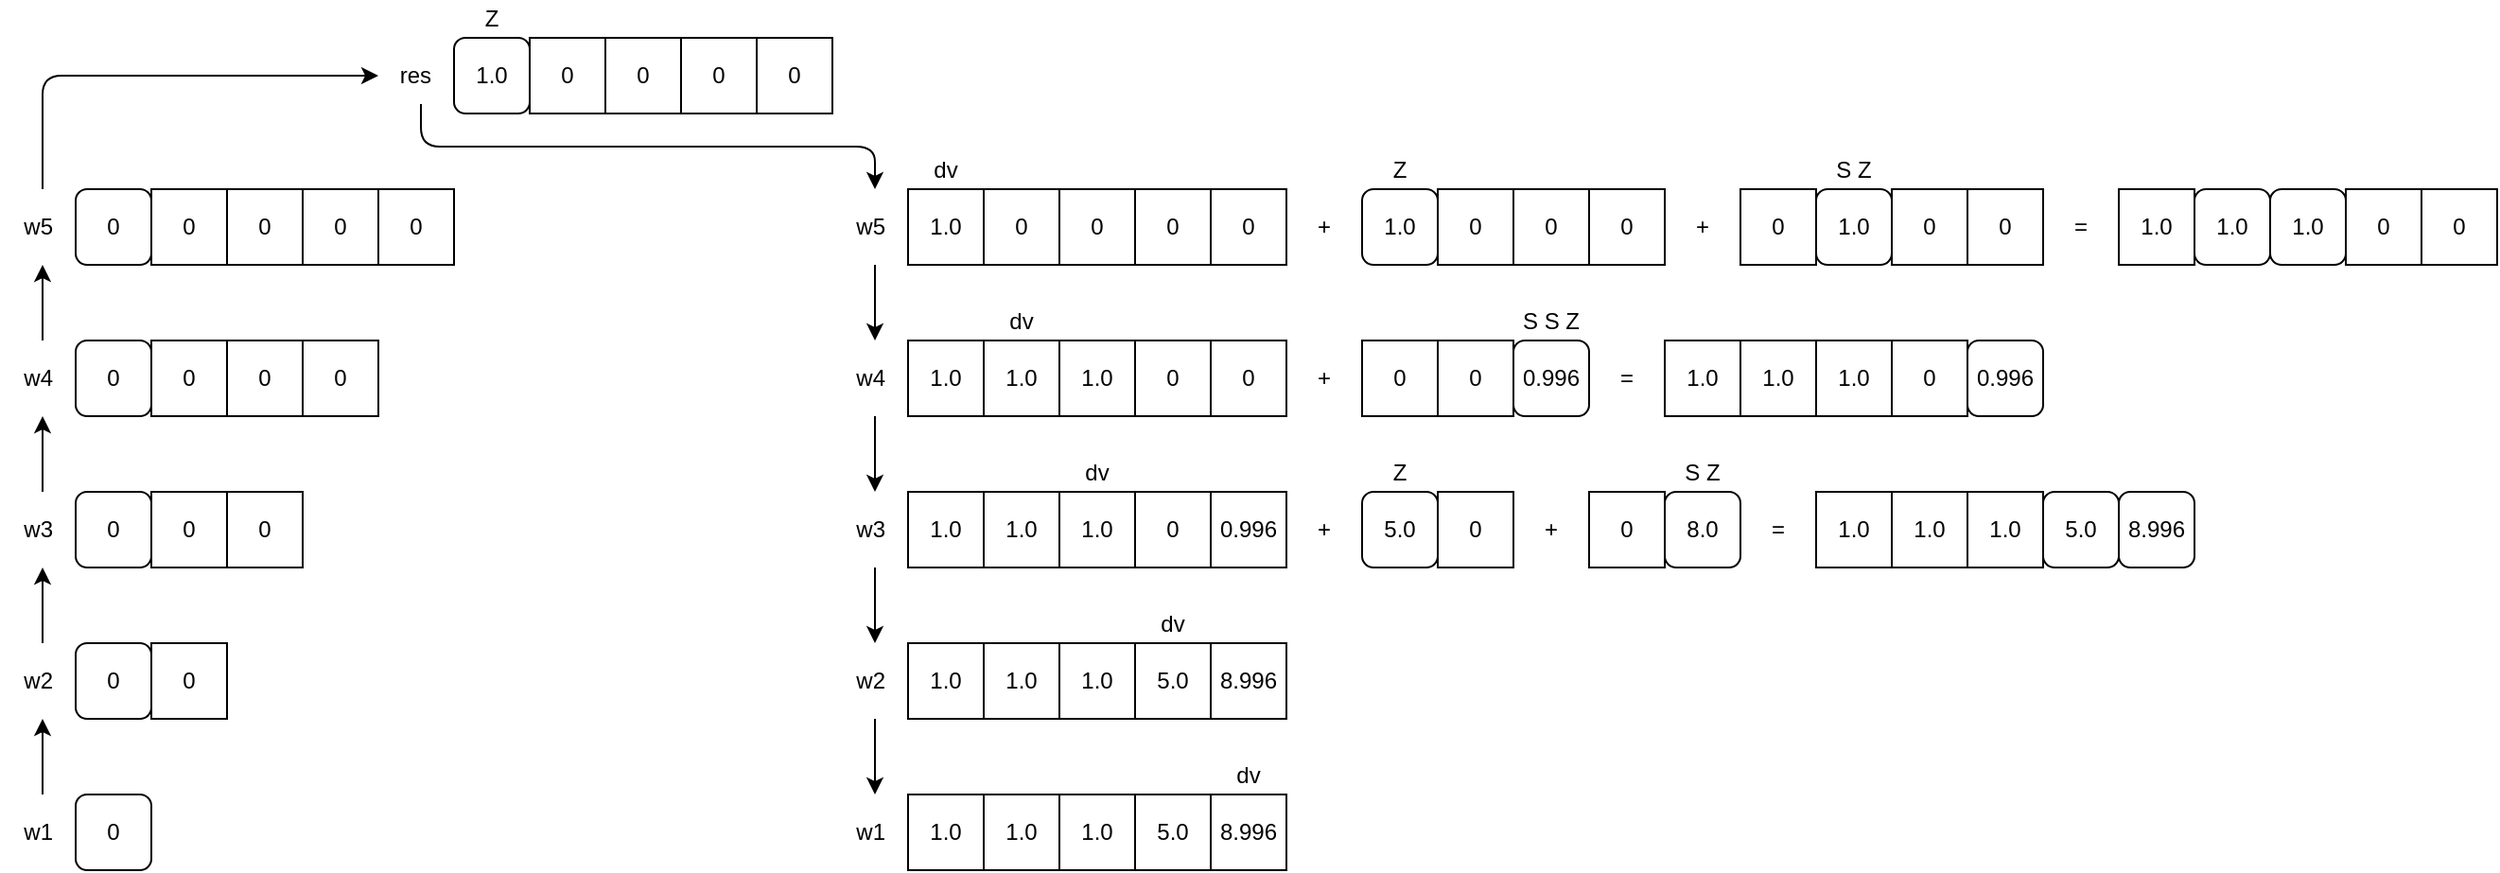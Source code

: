 <mxfile version="20.3.0" type="device"><diagram id="C_1qqC6uZkShBAGtgZdu" name="Page-1"><mxGraphModel dx="1522" dy="847" grid="1" gridSize="10" guides="1" tooltips="1" connect="1" arrows="1" fold="1" page="0" pageScale="1" pageWidth="827" pageHeight="1169" math="0" shadow="0"><root><mxCell id="0"/><mxCell id="1" parent="0"/><mxCell id="eteqU0HgmW_uJUuoErZB-49" style="edgeStyle=orthogonalEdgeStyle;rounded=1;orthogonalLoop=1;jettySize=auto;html=1;exitX=0.75;exitY=0;exitDx=0;exitDy=0;entryX=0.75;entryY=1;entryDx=0;entryDy=0;" edge="1" parent="1" source="eteqU0HgmW_uJUuoErZB-3" target="eteqU0HgmW_uJUuoErZB-5"><mxGeometry relative="1" as="geometry"/></mxCell><mxCell id="eteqU0HgmW_uJUuoErZB-3" value="w1" style="text;html=1;strokeColor=none;fillColor=none;align=right;verticalAlign=middle;whiteSpace=wrap;rounded=0;" vertex="1" parent="1"><mxGeometry x="-200" y="640" width="30" height="40" as="geometry"/></mxCell><mxCell id="eteqU0HgmW_uJUuoErZB-4" value="0" style="rounded=0;whiteSpace=wrap;html=1;" vertex="1" parent="1"><mxGeometry x="-120" y="560" width="40" height="40" as="geometry"/></mxCell><mxCell id="eteqU0HgmW_uJUuoErZB-50" style="edgeStyle=orthogonalEdgeStyle;rounded=1;orthogonalLoop=1;jettySize=auto;html=1;exitX=0.75;exitY=0;exitDx=0;exitDy=0;entryX=0.75;entryY=1;entryDx=0;entryDy=0;" edge="1" parent="1" source="eteqU0HgmW_uJUuoErZB-5" target="eteqU0HgmW_uJUuoErZB-7"><mxGeometry relative="1" as="geometry"/></mxCell><mxCell id="eteqU0HgmW_uJUuoErZB-5" value="w2" style="text;html=1;strokeColor=none;fillColor=none;align=right;verticalAlign=middle;whiteSpace=wrap;rounded=0;" vertex="1" parent="1"><mxGeometry x="-200" y="560" width="30" height="40" as="geometry"/></mxCell><mxCell id="eteqU0HgmW_uJUuoErZB-6" value="0" style="rounded=0;whiteSpace=wrap;html=1;" vertex="1" parent="1"><mxGeometry x="-120" y="480" width="40" height="40" as="geometry"/></mxCell><mxCell id="eteqU0HgmW_uJUuoErZB-51" style="edgeStyle=orthogonalEdgeStyle;rounded=1;orthogonalLoop=1;jettySize=auto;html=1;exitX=0.75;exitY=0;exitDx=0;exitDy=0;entryX=0.75;entryY=1;entryDx=0;entryDy=0;" edge="1" parent="1" source="eteqU0HgmW_uJUuoErZB-7" target="eteqU0HgmW_uJUuoErZB-9"><mxGeometry relative="1" as="geometry"/></mxCell><mxCell id="eteqU0HgmW_uJUuoErZB-7" value="w3" style="text;html=1;strokeColor=none;fillColor=none;align=right;verticalAlign=middle;whiteSpace=wrap;rounded=0;" vertex="1" parent="1"><mxGeometry x="-200" y="480" width="30" height="40" as="geometry"/></mxCell><mxCell id="eteqU0HgmW_uJUuoErZB-8" value="0" style="rounded=0;whiteSpace=wrap;html=1;" vertex="1" parent="1"><mxGeometry x="-120" y="400" width="40" height="40" as="geometry"/></mxCell><mxCell id="eteqU0HgmW_uJUuoErZB-52" style="edgeStyle=orthogonalEdgeStyle;rounded=1;orthogonalLoop=1;jettySize=auto;html=1;exitX=0.75;exitY=0;exitDx=0;exitDy=0;entryX=0.75;entryY=1;entryDx=0;entryDy=0;" edge="1" parent="1" source="eteqU0HgmW_uJUuoErZB-9" target="eteqU0HgmW_uJUuoErZB-11"><mxGeometry relative="1" as="geometry"/></mxCell><mxCell id="eteqU0HgmW_uJUuoErZB-9" value="w4" style="text;html=1;strokeColor=none;fillColor=none;align=right;verticalAlign=middle;whiteSpace=wrap;rounded=0;" vertex="1" parent="1"><mxGeometry x="-200" y="400" width="30" height="40" as="geometry"/></mxCell><mxCell id="eteqU0HgmW_uJUuoErZB-10" value="0" style="rounded=0;whiteSpace=wrap;html=1;" vertex="1" parent="1"><mxGeometry x="-120" y="320" width="40" height="40" as="geometry"/></mxCell><mxCell id="eteqU0HgmW_uJUuoErZB-53" style="edgeStyle=orthogonalEdgeStyle;rounded=1;orthogonalLoop=1;jettySize=auto;html=1;exitX=0.75;exitY=0;exitDx=0;exitDy=0;entryX=0;entryY=0.5;entryDx=0;entryDy=0;" edge="1" parent="1" source="eteqU0HgmW_uJUuoErZB-11" target="eteqU0HgmW_uJUuoErZB-35"><mxGeometry relative="1" as="geometry"/></mxCell><mxCell id="eteqU0HgmW_uJUuoErZB-11" value="w5" style="text;html=1;strokeColor=none;fillColor=none;align=right;verticalAlign=middle;whiteSpace=wrap;rounded=0;" vertex="1" parent="1"><mxGeometry x="-200" y="320" width="30" height="40" as="geometry"/></mxCell><mxCell id="eteqU0HgmW_uJUuoErZB-14" value="0" style="rounded=1;whiteSpace=wrap;html=1;" vertex="1" parent="1"><mxGeometry x="-160" y="640" width="40" height="40" as="geometry"/></mxCell><mxCell id="eteqU0HgmW_uJUuoErZB-15" value="0" style="rounded=1;whiteSpace=wrap;html=1;" vertex="1" parent="1"><mxGeometry x="-160" y="560" width="40" height="40" as="geometry"/></mxCell><mxCell id="eteqU0HgmW_uJUuoErZB-16" value="0" style="rounded=0;whiteSpace=wrap;html=1;" vertex="1" parent="1"><mxGeometry x="-80" y="480" width="40" height="40" as="geometry"/></mxCell><mxCell id="eteqU0HgmW_uJUuoErZB-17" value="0" style="rounded=0;whiteSpace=wrap;html=1;" vertex="1" parent="1"><mxGeometry x="-80" y="400" width="40" height="40" as="geometry"/></mxCell><mxCell id="eteqU0HgmW_uJUuoErZB-18" value="0" style="rounded=0;whiteSpace=wrap;html=1;" vertex="1" parent="1"><mxGeometry x="-80" y="320" width="40" height="40" as="geometry"/></mxCell><mxCell id="eteqU0HgmW_uJUuoErZB-19" value="0" style="rounded=0;whiteSpace=wrap;html=1;" vertex="1" parent="1"><mxGeometry x="-40" y="400" width="40" height="40" as="geometry"/></mxCell><mxCell id="eteqU0HgmW_uJUuoErZB-20" value="0" style="rounded=0;whiteSpace=wrap;html=1;" vertex="1" parent="1"><mxGeometry x="-40" y="320" width="40" height="40" as="geometry"/></mxCell><mxCell id="eteqU0HgmW_uJUuoErZB-21" value="0" style="rounded=0;whiteSpace=wrap;html=1;" vertex="1" parent="1"><mxGeometry y="320" width="40" height="40" as="geometry"/></mxCell><mxCell id="eteqU0HgmW_uJUuoErZB-22" value="0" style="rounded=1;whiteSpace=wrap;html=1;" vertex="1" parent="1"><mxGeometry x="-160" y="480" width="40" height="40" as="geometry"/></mxCell><mxCell id="eteqU0HgmW_uJUuoErZB-23" value="0" style="rounded=1;whiteSpace=wrap;html=1;" vertex="1" parent="1"><mxGeometry x="-160" y="400" width="40" height="40" as="geometry"/></mxCell><mxCell id="eteqU0HgmW_uJUuoErZB-24" value="0" style="rounded=1;whiteSpace=wrap;html=1;" vertex="1" parent="1"><mxGeometry x="-160" y="320" width="40" height="40" as="geometry"/></mxCell><mxCell id="eteqU0HgmW_uJUuoErZB-54" style="edgeStyle=orthogonalEdgeStyle;rounded=1;orthogonalLoop=1;jettySize=auto;html=1;exitX=0.75;exitY=1;exitDx=0;exitDy=0;entryX=0.75;entryY=0;entryDx=0;entryDy=0;" edge="1" parent="1" source="eteqU0HgmW_uJUuoErZB-35" target="eteqU0HgmW_uJUuoErZB-43"><mxGeometry relative="1" as="geometry"/></mxCell><mxCell id="eteqU0HgmW_uJUuoErZB-35" value="res" style="text;html=1;strokeColor=none;fillColor=none;align=right;verticalAlign=middle;whiteSpace=wrap;rounded=0;" vertex="1" parent="1"><mxGeometry y="245" width="30" height="30" as="geometry"/></mxCell><mxCell id="eteqU0HgmW_uJUuoErZB-36" value="Z" style="text;html=1;strokeColor=none;fillColor=none;align=center;verticalAlign=middle;whiteSpace=wrap;rounded=0;" vertex="1" parent="1"><mxGeometry x="30" y="220" width="60" height="20" as="geometry"/></mxCell><mxCell id="eteqU0HgmW_uJUuoErZB-37" value="0" style="rounded=0;whiteSpace=wrap;html=1;" vertex="1" parent="1"><mxGeometry x="80" y="240" width="40" height="40" as="geometry"/></mxCell><mxCell id="eteqU0HgmW_uJUuoErZB-38" value="0" style="rounded=0;whiteSpace=wrap;html=1;" vertex="1" parent="1"><mxGeometry x="120" y="240" width="40" height="40" as="geometry"/></mxCell><mxCell id="eteqU0HgmW_uJUuoErZB-39" value="0" style="rounded=0;whiteSpace=wrap;html=1;" vertex="1" parent="1"><mxGeometry x="160" y="240" width="40" height="40" as="geometry"/></mxCell><mxCell id="eteqU0HgmW_uJUuoErZB-40" value="0" style="rounded=0;whiteSpace=wrap;html=1;" vertex="1" parent="1"><mxGeometry x="200" y="240" width="40" height="40" as="geometry"/></mxCell><mxCell id="eteqU0HgmW_uJUuoErZB-41" value="1.0" style="rounded=1;whiteSpace=wrap;html=1;" vertex="1" parent="1"><mxGeometry x="40" y="240" width="40" height="40" as="geometry"/></mxCell><mxCell id="eteqU0HgmW_uJUuoErZB-42" value="0" style="rounded=0;whiteSpace=wrap;html=1;" vertex="1" parent="1"><mxGeometry x="320" y="320" width="40" height="40" as="geometry"/></mxCell><mxCell id="eteqU0HgmW_uJUuoErZB-79" style="edgeStyle=orthogonalEdgeStyle;rounded=1;orthogonalLoop=1;jettySize=auto;html=1;exitX=0.75;exitY=1;exitDx=0;exitDy=0;entryX=0.75;entryY=0;entryDx=0;entryDy=0;" edge="1" parent="1" source="eteqU0HgmW_uJUuoErZB-43" target="eteqU0HgmW_uJUuoErZB-78"><mxGeometry relative="1" as="geometry"/></mxCell><mxCell id="eteqU0HgmW_uJUuoErZB-43" value="w5" style="text;html=1;strokeColor=none;fillColor=none;align=right;verticalAlign=middle;whiteSpace=wrap;rounded=0;" vertex="1" parent="1"><mxGeometry x="240" y="320" width="30" height="40" as="geometry"/></mxCell><mxCell id="eteqU0HgmW_uJUuoErZB-44" value="0" style="rounded=0;whiteSpace=wrap;html=1;" vertex="1" parent="1"><mxGeometry x="360" y="320" width="40" height="40" as="geometry"/></mxCell><mxCell id="eteqU0HgmW_uJUuoErZB-45" value="0" style="rounded=0;whiteSpace=wrap;html=1;" vertex="1" parent="1"><mxGeometry x="400" y="320" width="40" height="40" as="geometry"/></mxCell><mxCell id="eteqU0HgmW_uJUuoErZB-46" value="0" style="rounded=0;whiteSpace=wrap;html=1;" vertex="1" parent="1"><mxGeometry x="440" y="320" width="40" height="40" as="geometry"/></mxCell><mxCell id="eteqU0HgmW_uJUuoErZB-47" value="1.0" style="rounded=0;whiteSpace=wrap;html=1;" vertex="1" parent="1"><mxGeometry x="280" y="320" width="40" height="40" as="geometry"/></mxCell><mxCell id="eteqU0HgmW_uJUuoErZB-55" value="1.0" style="rounded=1;whiteSpace=wrap;html=1;" vertex="1" parent="1"><mxGeometry x="520" y="320" width="40" height="40" as="geometry"/></mxCell><mxCell id="eteqU0HgmW_uJUuoErZB-56" value="0" style="rounded=0;whiteSpace=wrap;html=1;" vertex="1" parent="1"><mxGeometry x="560" y="320" width="40" height="40" as="geometry"/></mxCell><mxCell id="eteqU0HgmW_uJUuoErZB-57" value="0" style="rounded=0;whiteSpace=wrap;html=1;" vertex="1" parent="1"><mxGeometry x="600" y="320" width="40" height="40" as="geometry"/></mxCell><mxCell id="eteqU0HgmW_uJUuoErZB-58" value="0" style="rounded=0;whiteSpace=wrap;html=1;" vertex="1" parent="1"><mxGeometry x="640" y="320" width="40" height="40" as="geometry"/></mxCell><mxCell id="eteqU0HgmW_uJUuoErZB-60" value="1.0" style="rounded=1;whiteSpace=wrap;html=1;" vertex="1" parent="1"><mxGeometry x="760" y="320" width="40" height="40" as="geometry"/></mxCell><mxCell id="eteqU0HgmW_uJUuoErZB-61" value="0" style="rounded=0;whiteSpace=wrap;html=1;" vertex="1" parent="1"><mxGeometry x="800" y="320" width="40" height="40" as="geometry"/></mxCell><mxCell id="eteqU0HgmW_uJUuoErZB-62" value="0" style="rounded=0;whiteSpace=wrap;html=1;" vertex="1" parent="1"><mxGeometry x="840" y="320" width="40" height="40" as="geometry"/></mxCell><mxCell id="eteqU0HgmW_uJUuoErZB-64" value="0" style="rounded=0;whiteSpace=wrap;html=1;" vertex="1" parent="1"><mxGeometry x="720" y="320" width="40" height="40" as="geometry"/></mxCell><mxCell id="eteqU0HgmW_uJUuoErZB-66" value="+" style="text;html=1;strokeColor=none;fillColor=none;align=center;verticalAlign=middle;whiteSpace=wrap;rounded=0;" vertex="1" parent="1"><mxGeometry x="480" y="325" width="40" height="30" as="geometry"/></mxCell><mxCell id="eteqU0HgmW_uJUuoErZB-67" value="+" style="text;html=1;strokeColor=none;fillColor=none;align=center;verticalAlign=middle;whiteSpace=wrap;rounded=0;" vertex="1" parent="1"><mxGeometry x="680" y="325" width="40" height="30" as="geometry"/></mxCell><mxCell id="eteqU0HgmW_uJUuoErZB-68" value="dv" style="text;html=1;strokeColor=none;fillColor=none;align=center;verticalAlign=middle;whiteSpace=wrap;rounded=0;" vertex="1" parent="1"><mxGeometry x="280" y="300" width="40" height="20" as="geometry"/></mxCell><mxCell id="eteqU0HgmW_uJUuoErZB-69" value="Z" style="text;html=1;strokeColor=none;fillColor=none;align=center;verticalAlign=middle;whiteSpace=wrap;rounded=0;" vertex="1" parent="1"><mxGeometry x="520" y="300" width="40" height="20" as="geometry"/></mxCell><mxCell id="eteqU0HgmW_uJUuoErZB-70" value="S Z" style="text;html=1;strokeColor=none;fillColor=none;align=center;verticalAlign=middle;whiteSpace=wrap;rounded=0;" vertex="1" parent="1"><mxGeometry x="760" y="300" width="40" height="20" as="geometry"/></mxCell><mxCell id="eteqU0HgmW_uJUuoErZB-71" value="=" style="text;html=1;strokeColor=none;fillColor=none;align=center;verticalAlign=middle;whiteSpace=wrap;rounded=0;" vertex="1" parent="1"><mxGeometry x="880" y="325" width="40" height="30" as="geometry"/></mxCell><mxCell id="eteqU0HgmW_uJUuoErZB-72" value="1.0" style="rounded=1;whiteSpace=wrap;html=1;" vertex="1" parent="1"><mxGeometry x="960" y="320" width="40" height="40" as="geometry"/></mxCell><mxCell id="eteqU0HgmW_uJUuoErZB-73" value="1.0" style="rounded=1;whiteSpace=wrap;html=1;" vertex="1" parent="1"><mxGeometry x="1000" y="320" width="40" height="40" as="geometry"/></mxCell><mxCell id="eteqU0HgmW_uJUuoErZB-74" value="0" style="rounded=0;whiteSpace=wrap;html=1;" vertex="1" parent="1"><mxGeometry x="1040" y="320" width="40" height="40" as="geometry"/></mxCell><mxCell id="eteqU0HgmW_uJUuoErZB-75" value="0" style="rounded=0;whiteSpace=wrap;html=1;" vertex="1" parent="1"><mxGeometry x="1080" y="320" width="40" height="40" as="geometry"/></mxCell><mxCell id="eteqU0HgmW_uJUuoErZB-76" value="1.0" style="rounded=0;whiteSpace=wrap;html=1;" vertex="1" parent="1"><mxGeometry x="920" y="320" width="40" height="40" as="geometry"/></mxCell><mxCell id="eteqU0HgmW_uJUuoErZB-103" style="edgeStyle=orthogonalEdgeStyle;rounded=1;orthogonalLoop=1;jettySize=auto;html=1;exitX=0.75;exitY=1;exitDx=0;exitDy=0;entryX=0.75;entryY=0;entryDx=0;entryDy=0;" edge="1" parent="1" source="eteqU0HgmW_uJUuoErZB-78" target="eteqU0HgmW_uJUuoErZB-102"><mxGeometry relative="1" as="geometry"/></mxCell><mxCell id="eteqU0HgmW_uJUuoErZB-78" value="w4" style="text;html=1;strokeColor=none;fillColor=none;align=right;verticalAlign=middle;whiteSpace=wrap;rounded=0;" vertex="1" parent="1"><mxGeometry x="240" y="400" width="30" height="40" as="geometry"/></mxCell><mxCell id="eteqU0HgmW_uJUuoErZB-80" value="1.0" style="rounded=0;whiteSpace=wrap;html=1;" vertex="1" parent="1"><mxGeometry x="320" y="400" width="40" height="40" as="geometry"/></mxCell><mxCell id="eteqU0HgmW_uJUuoErZB-81" value="1.0" style="rounded=0;whiteSpace=wrap;html=1;" vertex="1" parent="1"><mxGeometry x="360" y="400" width="40" height="40" as="geometry"/></mxCell><mxCell id="eteqU0HgmW_uJUuoErZB-82" value="0" style="rounded=0;whiteSpace=wrap;html=1;" vertex="1" parent="1"><mxGeometry x="400" y="400" width="40" height="40" as="geometry"/></mxCell><mxCell id="eteqU0HgmW_uJUuoErZB-83" value="0" style="rounded=0;whiteSpace=wrap;html=1;" vertex="1" parent="1"><mxGeometry x="440" y="400" width="40" height="40" as="geometry"/></mxCell><mxCell id="eteqU0HgmW_uJUuoErZB-84" value="1.0" style="rounded=0;whiteSpace=wrap;html=1;" vertex="1" parent="1"><mxGeometry x="280" y="400" width="40" height="40" as="geometry"/></mxCell><mxCell id="eteqU0HgmW_uJUuoErZB-85" value="dv" style="text;html=1;strokeColor=none;fillColor=none;align=center;verticalAlign=middle;whiteSpace=wrap;rounded=0;" vertex="1" parent="1"><mxGeometry x="320" y="380" width="40" height="20" as="geometry"/></mxCell><mxCell id="eteqU0HgmW_uJUuoErZB-86" value="0" style="rounded=0;whiteSpace=wrap;html=1;" vertex="1" parent="1"><mxGeometry x="560" y="400" width="40" height="40" as="geometry"/></mxCell><mxCell id="eteqU0HgmW_uJUuoErZB-87" value="0.996" style="rounded=1;whiteSpace=wrap;html=1;" vertex="1" parent="1"><mxGeometry x="600" y="400" width="40" height="40" as="geometry"/></mxCell><mxCell id="eteqU0HgmW_uJUuoErZB-88" value="0" style="rounded=0;whiteSpace=wrap;html=1;" vertex="1" parent="1"><mxGeometry x="520" y="400" width="40" height="40" as="geometry"/></mxCell><mxCell id="eteqU0HgmW_uJUuoErZB-89" value="+" style="text;html=1;strokeColor=none;fillColor=none;align=center;verticalAlign=middle;whiteSpace=wrap;rounded=0;" vertex="1" parent="1"><mxGeometry x="480" y="405" width="40" height="30" as="geometry"/></mxCell><mxCell id="eteqU0HgmW_uJUuoErZB-90" value="S S Z" style="text;html=1;strokeColor=none;fillColor=none;align=center;verticalAlign=middle;whiteSpace=wrap;rounded=0;" vertex="1" parent="1"><mxGeometry x="600" y="380" width="40" height="20" as="geometry"/></mxCell><mxCell id="eteqU0HgmW_uJUuoErZB-91" value="=" style="text;html=1;strokeColor=none;fillColor=none;align=center;verticalAlign=middle;whiteSpace=wrap;rounded=0;" vertex="1" parent="1"><mxGeometry x="640" y="405" width="40" height="30" as="geometry"/></mxCell><mxCell id="eteqU0HgmW_uJUuoErZB-92" value="1.0" style="rounded=0;whiteSpace=wrap;html=1;" vertex="1" parent="1"><mxGeometry x="720" y="400" width="40" height="40" as="geometry"/></mxCell><mxCell id="eteqU0HgmW_uJUuoErZB-93" value="1.0" style="rounded=0;whiteSpace=wrap;html=1;" vertex="1" parent="1"><mxGeometry x="760" y="400" width="40" height="40" as="geometry"/></mxCell><mxCell id="eteqU0HgmW_uJUuoErZB-94" value="0" style="rounded=0;whiteSpace=wrap;html=1;" vertex="1" parent="1"><mxGeometry x="800" y="400" width="40" height="40" as="geometry"/></mxCell><mxCell id="eteqU0HgmW_uJUuoErZB-95" value="0.996" style="rounded=1;whiteSpace=wrap;html=1;" vertex="1" parent="1"><mxGeometry x="840" y="400" width="40" height="40" as="geometry"/></mxCell><mxCell id="eteqU0HgmW_uJUuoErZB-96" value="1.0" style="rounded=0;whiteSpace=wrap;html=1;" vertex="1" parent="1"><mxGeometry x="680" y="400" width="40" height="40" as="geometry"/></mxCell><mxCell id="eteqU0HgmW_uJUuoErZB-97" value="1.0" style="rounded=0;whiteSpace=wrap;html=1;" vertex="1" parent="1"><mxGeometry x="320" y="480" width="40" height="40" as="geometry"/></mxCell><mxCell id="eteqU0HgmW_uJUuoErZB-98" value="1.0" style="rounded=0;whiteSpace=wrap;html=1;" vertex="1" parent="1"><mxGeometry x="360" y="480" width="40" height="40" as="geometry"/></mxCell><mxCell id="eteqU0HgmW_uJUuoErZB-99" value="0" style="rounded=0;whiteSpace=wrap;html=1;" vertex="1" parent="1"><mxGeometry x="400" y="480" width="40" height="40" as="geometry"/></mxCell><mxCell id="eteqU0HgmW_uJUuoErZB-100" value="0.996" style="rounded=0;whiteSpace=wrap;html=1;" vertex="1" parent="1"><mxGeometry x="440" y="480" width="40" height="40" as="geometry"/></mxCell><mxCell id="eteqU0HgmW_uJUuoErZB-101" value="1.0" style="rounded=0;whiteSpace=wrap;html=1;" vertex="1" parent="1"><mxGeometry x="280" y="480" width="40" height="40" as="geometry"/></mxCell><mxCell id="eteqU0HgmW_uJUuoErZB-121" style="edgeStyle=orthogonalEdgeStyle;rounded=1;orthogonalLoop=1;jettySize=auto;html=1;exitX=0.75;exitY=1;exitDx=0;exitDy=0;entryX=0.75;entryY=0;entryDx=0;entryDy=0;" edge="1" parent="1" source="eteqU0HgmW_uJUuoErZB-102" target="eteqU0HgmW_uJUuoErZB-120"><mxGeometry relative="1" as="geometry"/></mxCell><mxCell id="eteqU0HgmW_uJUuoErZB-102" value="w3" style="text;html=1;strokeColor=none;fillColor=none;align=right;verticalAlign=middle;whiteSpace=wrap;rounded=0;" vertex="1" parent="1"><mxGeometry x="240" y="480" width="30" height="40" as="geometry"/></mxCell><mxCell id="eteqU0HgmW_uJUuoErZB-104" value="dv" style="text;html=1;strokeColor=none;fillColor=none;align=center;verticalAlign=middle;whiteSpace=wrap;rounded=0;" vertex="1" parent="1"><mxGeometry x="360" y="460" width="40" height="20" as="geometry"/></mxCell><mxCell id="eteqU0HgmW_uJUuoErZB-105" value="+" style="text;html=1;strokeColor=none;fillColor=none;align=center;verticalAlign=middle;whiteSpace=wrap;rounded=0;" vertex="1" parent="1"><mxGeometry x="480" y="485" width="40" height="30" as="geometry"/></mxCell><mxCell id="eteqU0HgmW_uJUuoErZB-106" value="0" style="rounded=0;whiteSpace=wrap;html=1;" vertex="1" parent="1"><mxGeometry x="560" y="480" width="40" height="40" as="geometry"/></mxCell><mxCell id="eteqU0HgmW_uJUuoErZB-107" value="5.0" style="rounded=1;whiteSpace=wrap;html=1;" vertex="1" parent="1"><mxGeometry x="520" y="480" width="40" height="40" as="geometry"/></mxCell><mxCell id="eteqU0HgmW_uJUuoErZB-108" value="Z" style="text;html=1;strokeColor=none;fillColor=none;align=center;verticalAlign=middle;whiteSpace=wrap;rounded=0;" vertex="1" parent="1"><mxGeometry x="520" y="460" width="40" height="20" as="geometry"/></mxCell><mxCell id="eteqU0HgmW_uJUuoErZB-109" value="8.0" style="rounded=1;whiteSpace=wrap;html=1;" vertex="1" parent="1"><mxGeometry x="680" y="480" width="40" height="40" as="geometry"/></mxCell><mxCell id="eteqU0HgmW_uJUuoErZB-110" value="0" style="rounded=0;whiteSpace=wrap;html=1;" vertex="1" parent="1"><mxGeometry x="640" y="480" width="40" height="40" as="geometry"/></mxCell><mxCell id="eteqU0HgmW_uJUuoErZB-111" value="S Z" style="text;html=1;strokeColor=none;fillColor=none;align=center;verticalAlign=middle;whiteSpace=wrap;rounded=0;" vertex="1" parent="1"><mxGeometry x="680" y="460" width="40" height="20" as="geometry"/></mxCell><mxCell id="eteqU0HgmW_uJUuoErZB-112" value="+" style="text;html=1;strokeColor=none;fillColor=none;align=center;verticalAlign=middle;whiteSpace=wrap;rounded=0;" vertex="1" parent="1"><mxGeometry x="600" y="485" width="40" height="30" as="geometry"/></mxCell><mxCell id="eteqU0HgmW_uJUuoErZB-113" value="=" style="text;html=1;strokeColor=none;fillColor=none;align=center;verticalAlign=middle;whiteSpace=wrap;rounded=0;" vertex="1" parent="1"><mxGeometry x="720" y="485" width="40" height="30" as="geometry"/></mxCell><mxCell id="eteqU0HgmW_uJUuoErZB-114" value="1.0" style="rounded=0;whiteSpace=wrap;html=1;" vertex="1" parent="1"><mxGeometry x="800" y="480" width="40" height="40" as="geometry"/></mxCell><mxCell id="eteqU0HgmW_uJUuoErZB-115" value="1.0" style="rounded=0;whiteSpace=wrap;html=1;" vertex="1" parent="1"><mxGeometry x="840" y="480" width="40" height="40" as="geometry"/></mxCell><mxCell id="eteqU0HgmW_uJUuoErZB-116" value="5.0" style="rounded=1;whiteSpace=wrap;html=1;" vertex="1" parent="1"><mxGeometry x="880" y="480" width="40" height="40" as="geometry"/></mxCell><mxCell id="eteqU0HgmW_uJUuoErZB-117" value="8.996" style="rounded=1;whiteSpace=wrap;html=1;" vertex="1" parent="1"><mxGeometry x="920" y="480" width="40" height="40" as="geometry"/></mxCell><mxCell id="eteqU0HgmW_uJUuoErZB-118" value="1.0" style="rounded=0;whiteSpace=wrap;html=1;" vertex="1" parent="1"><mxGeometry x="760" y="480" width="40" height="40" as="geometry"/></mxCell><mxCell id="eteqU0HgmW_uJUuoErZB-135" style="edgeStyle=orthogonalEdgeStyle;rounded=1;orthogonalLoop=1;jettySize=auto;html=1;exitX=0.75;exitY=1;exitDx=0;exitDy=0;entryX=0.75;entryY=0;entryDx=0;entryDy=0;" edge="1" parent="1" source="eteqU0HgmW_uJUuoErZB-120" target="eteqU0HgmW_uJUuoErZB-134"><mxGeometry relative="1" as="geometry"/></mxCell><mxCell id="eteqU0HgmW_uJUuoErZB-120" value="w2" style="text;html=1;strokeColor=none;fillColor=none;align=right;verticalAlign=middle;whiteSpace=wrap;rounded=0;" vertex="1" parent="1"><mxGeometry x="240" y="560" width="30" height="40" as="geometry"/></mxCell><mxCell id="eteqU0HgmW_uJUuoErZB-122" value="1.0" style="rounded=0;whiteSpace=wrap;html=1;" vertex="1" parent="1"><mxGeometry x="320" y="560" width="40" height="40" as="geometry"/></mxCell><mxCell id="eteqU0HgmW_uJUuoErZB-123" value="1.0" style="rounded=0;whiteSpace=wrap;html=1;" vertex="1" parent="1"><mxGeometry x="360" y="560" width="40" height="40" as="geometry"/></mxCell><mxCell id="eteqU0HgmW_uJUuoErZB-124" value="5.0" style="rounded=0;whiteSpace=wrap;html=1;" vertex="1" parent="1"><mxGeometry x="400" y="560" width="40" height="40" as="geometry"/></mxCell><mxCell id="eteqU0HgmW_uJUuoErZB-125" value="8.996" style="rounded=0;whiteSpace=wrap;html=1;" vertex="1" parent="1"><mxGeometry x="440" y="560" width="40" height="40" as="geometry"/></mxCell><mxCell id="eteqU0HgmW_uJUuoErZB-126" value="1.0" style="rounded=0;whiteSpace=wrap;html=1;" vertex="1" parent="1"><mxGeometry x="280" y="560" width="40" height="40" as="geometry"/></mxCell><mxCell id="eteqU0HgmW_uJUuoErZB-127" value="1.0" style="rounded=0;whiteSpace=wrap;html=1;" vertex="1" parent="1"><mxGeometry x="320" y="640" width="40" height="40" as="geometry"/></mxCell><mxCell id="eteqU0HgmW_uJUuoErZB-128" value="1.0" style="rounded=0;whiteSpace=wrap;html=1;" vertex="1" parent="1"><mxGeometry x="360" y="640" width="40" height="40" as="geometry"/></mxCell><mxCell id="eteqU0HgmW_uJUuoErZB-129" value="5.0" style="rounded=0;whiteSpace=wrap;html=1;" vertex="1" parent="1"><mxGeometry x="400" y="640" width="40" height="40" as="geometry"/></mxCell><mxCell id="eteqU0HgmW_uJUuoErZB-130" value="8.996" style="rounded=0;whiteSpace=wrap;html=1;" vertex="1" parent="1"><mxGeometry x="440" y="640" width="40" height="40" as="geometry"/></mxCell><mxCell id="eteqU0HgmW_uJUuoErZB-131" value="1.0" style="rounded=0;whiteSpace=wrap;html=1;" vertex="1" parent="1"><mxGeometry x="280" y="640" width="40" height="40" as="geometry"/></mxCell><mxCell id="eteqU0HgmW_uJUuoErZB-132" value="dv" style="text;html=1;strokeColor=none;fillColor=none;align=center;verticalAlign=middle;whiteSpace=wrap;rounded=0;" vertex="1" parent="1"><mxGeometry x="400" y="540" width="40" height="20" as="geometry"/></mxCell><mxCell id="eteqU0HgmW_uJUuoErZB-133" value="dv" style="text;html=1;strokeColor=none;fillColor=none;align=center;verticalAlign=middle;whiteSpace=wrap;rounded=0;" vertex="1" parent="1"><mxGeometry x="440" y="620" width="40" height="20" as="geometry"/></mxCell><mxCell id="eteqU0HgmW_uJUuoErZB-134" value="w1" style="text;html=1;strokeColor=none;fillColor=none;align=right;verticalAlign=middle;whiteSpace=wrap;rounded=0;" vertex="1" parent="1"><mxGeometry x="240" y="640" width="30" height="40" as="geometry"/></mxCell></root></mxGraphModel></diagram></mxfile>